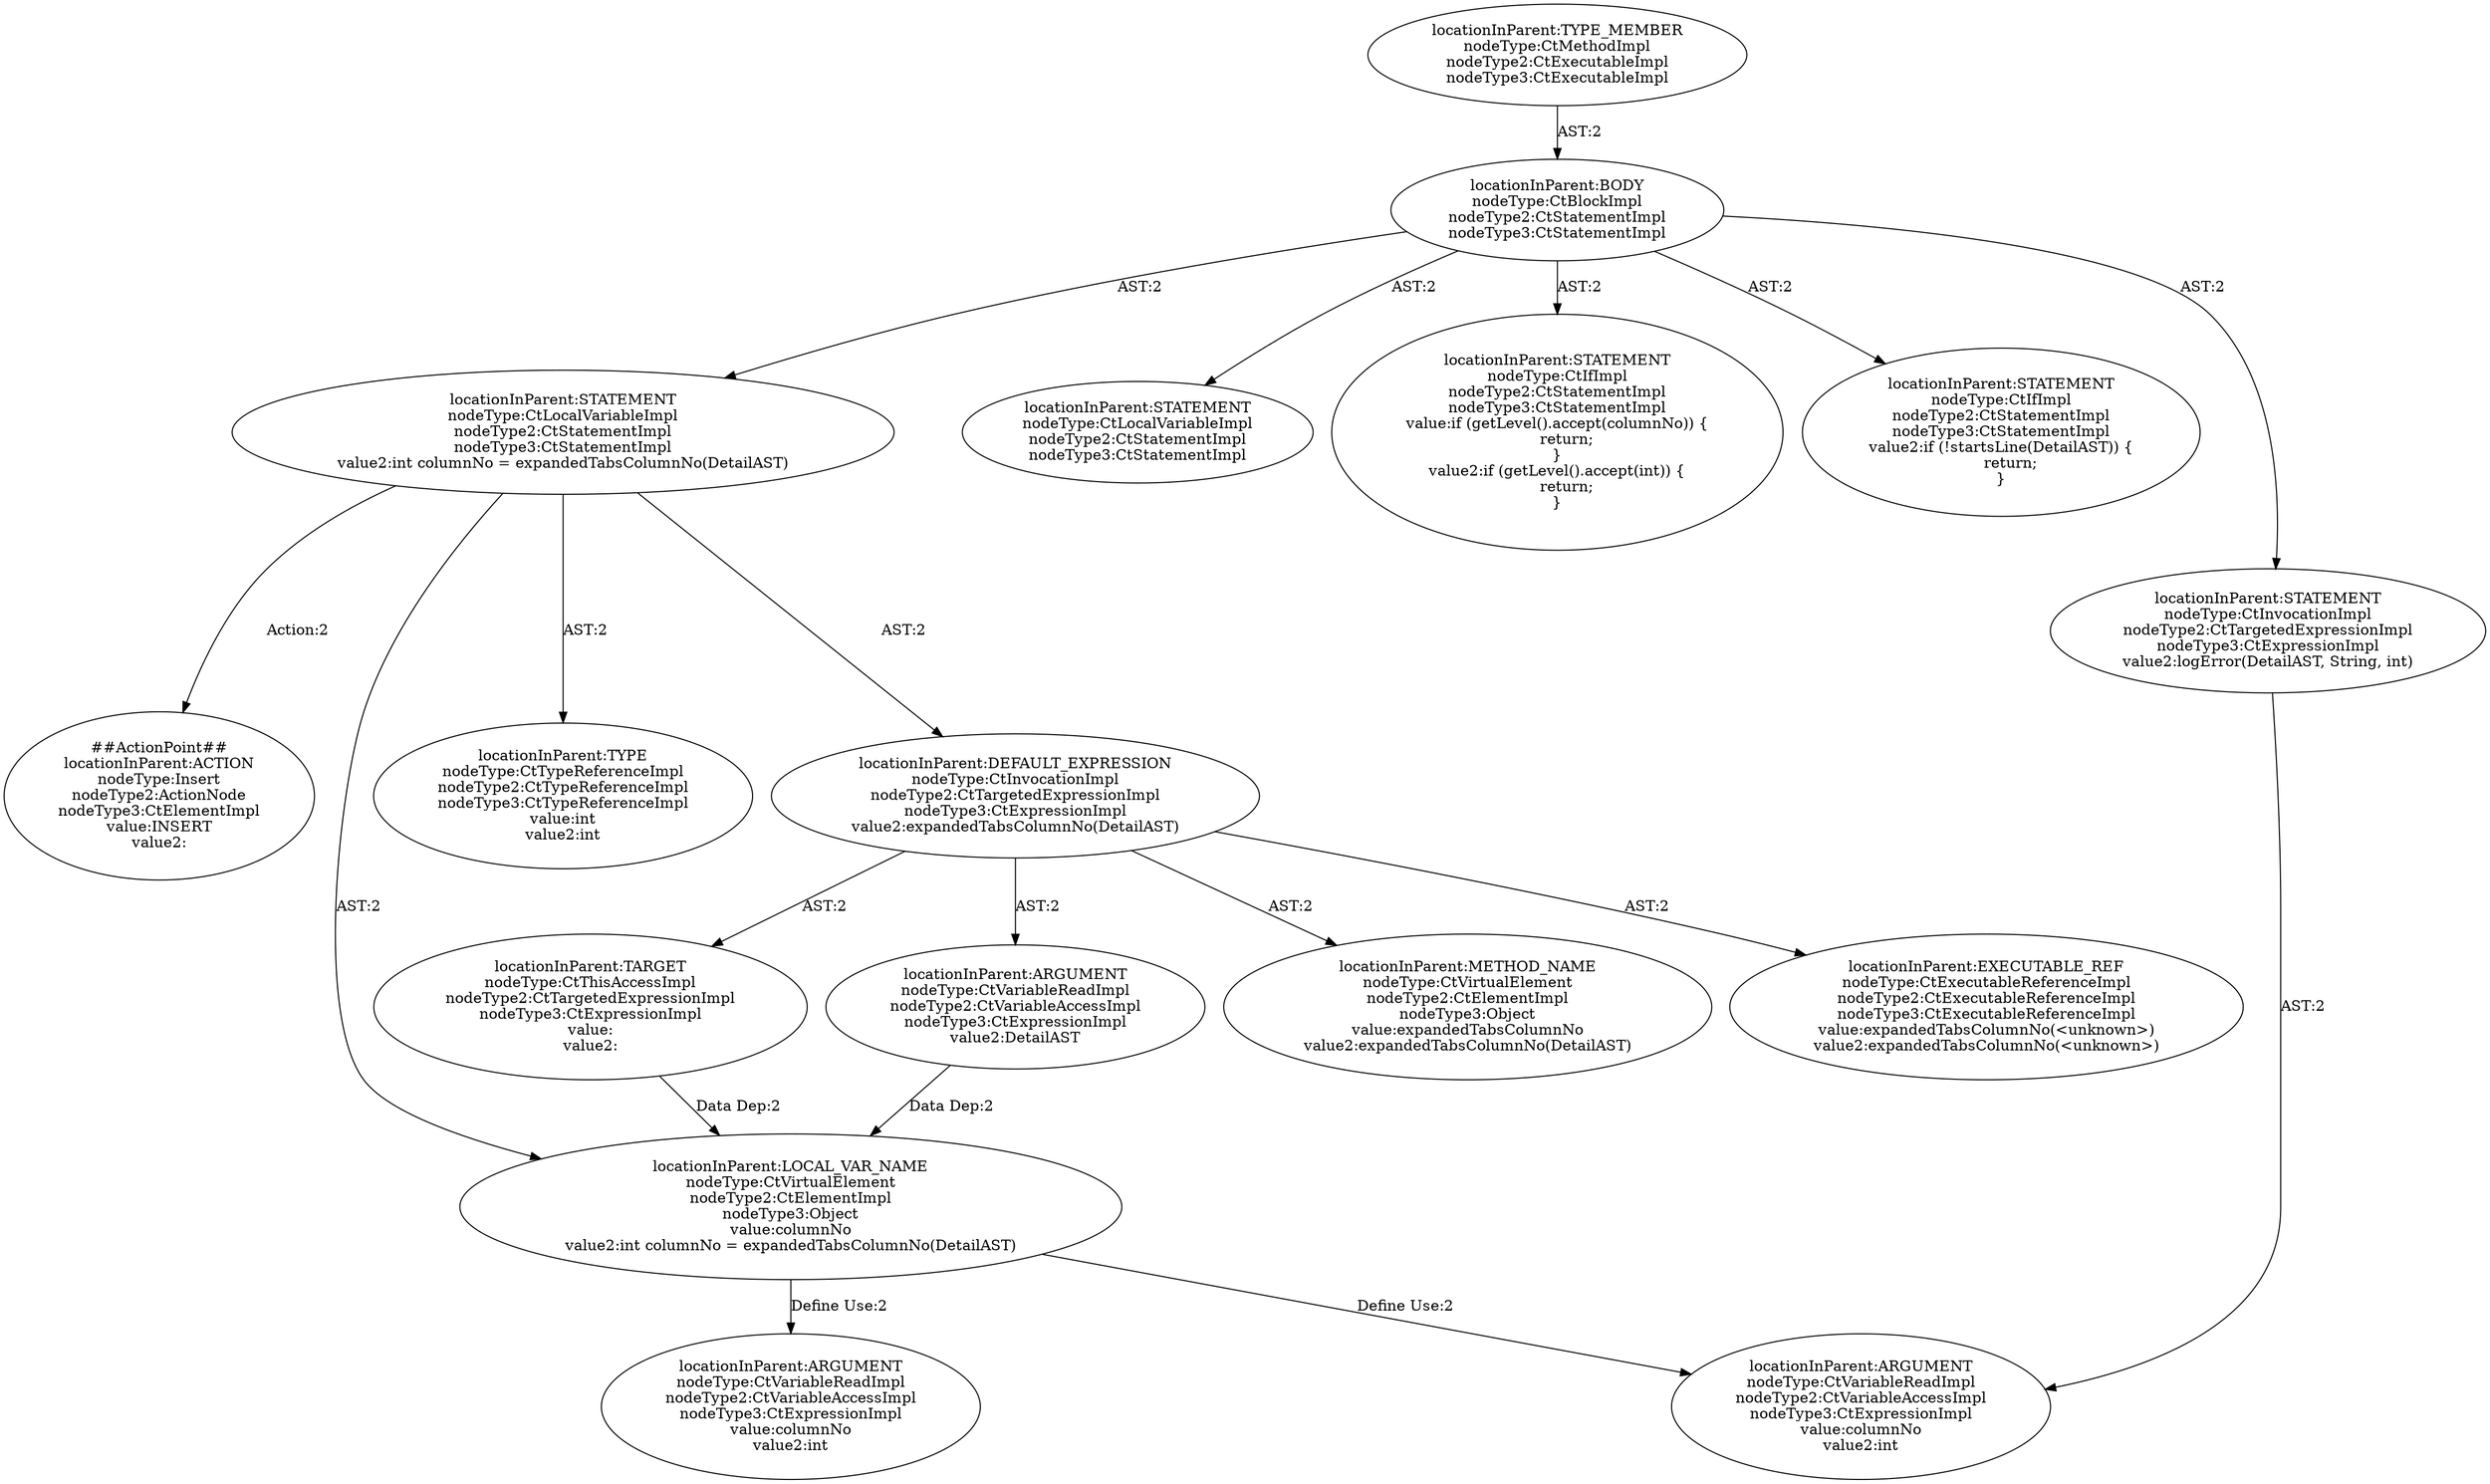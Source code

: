 digraph "Pattern" {
0 [label="##ActionPoint##
locationInParent:ACTION
nodeType:Insert
nodeType2:ActionNode
nodeType3:CtElementImpl
value:INSERT
value2:" shape=ellipse]
1 [label="locationInParent:STATEMENT
nodeType:CtLocalVariableImpl
nodeType2:CtStatementImpl
nodeType3:CtStatementImpl
value2:int columnNo = expandedTabsColumnNo(DetailAST)" shape=ellipse]
2 [label="locationInParent:BODY
nodeType:CtBlockImpl
nodeType2:CtStatementImpl
nodeType3:CtStatementImpl" shape=ellipse]
3 [label="locationInParent:TYPE_MEMBER
nodeType:CtMethodImpl
nodeType2:CtExecutableImpl
nodeType3:CtExecutableImpl" shape=ellipse]
4 [label="locationInParent:STATEMENT
nodeType:CtLocalVariableImpl
nodeType2:CtStatementImpl
nodeType3:CtStatementImpl" shape=ellipse]
5 [label="locationInParent:STATEMENT
nodeType:CtIfImpl
nodeType2:CtStatementImpl
nodeType3:CtStatementImpl
value:if (getLevel().accept(columnNo)) \{
    return;
\}
value2:if (getLevel().accept(int)) \{
    return;
\}" shape=ellipse]
6 [label="locationInParent:STATEMENT
nodeType:CtIfImpl
nodeType2:CtStatementImpl
nodeType3:CtStatementImpl
value2:if (!startsLine(DetailAST)) \{
    return;
\}" shape=ellipse]
7 [label="locationInParent:STATEMENT
nodeType:CtInvocationImpl
nodeType2:CtTargetedExpressionImpl
nodeType3:CtExpressionImpl
value2:logError(DetailAST, String, int)" shape=ellipse]
8 [label="locationInParent:LOCAL_VAR_NAME
nodeType:CtVirtualElement
nodeType2:CtElementImpl
nodeType3:Object
value:columnNo
value2:int columnNo = expandedTabsColumnNo(DetailAST)" shape=ellipse]
9 [label="locationInParent:TARGET
nodeType:CtThisAccessImpl
nodeType2:CtTargetedExpressionImpl
nodeType3:CtExpressionImpl
value:
value2:" shape=ellipse]
10 [label="locationInParent:ARGUMENT
nodeType:CtVariableReadImpl
nodeType2:CtVariableAccessImpl
nodeType3:CtExpressionImpl
value2:DetailAST" shape=ellipse]
11 [label="locationInParent:ARGUMENT
nodeType:CtVariableReadImpl
nodeType2:CtVariableAccessImpl
nodeType3:CtExpressionImpl
value:columnNo
value2:int" shape=ellipse]
12 [label="locationInParent:ARGUMENT
nodeType:CtVariableReadImpl
nodeType2:CtVariableAccessImpl
nodeType3:CtExpressionImpl
value:columnNo
value2:int" shape=ellipse]
13 [label="locationInParent:TYPE
nodeType:CtTypeReferenceImpl
nodeType2:CtTypeReferenceImpl
nodeType3:CtTypeReferenceImpl
value:int
value2:int" shape=ellipse]
14 [label="locationInParent:DEFAULT_EXPRESSION
nodeType:CtInvocationImpl
nodeType2:CtTargetedExpressionImpl
nodeType3:CtExpressionImpl
value2:expandedTabsColumnNo(DetailAST)" shape=ellipse]
15 [label="locationInParent:METHOD_NAME
nodeType:CtVirtualElement
nodeType2:CtElementImpl
nodeType3:Object
value:expandedTabsColumnNo
value2:expandedTabsColumnNo(DetailAST)" shape=ellipse]
16 [label="locationInParent:EXECUTABLE_REF
nodeType:CtExecutableReferenceImpl
nodeType2:CtExecutableReferenceImpl
nodeType3:CtExecutableReferenceImpl
value:expandedTabsColumnNo(<unknown>)
value2:expandedTabsColumnNo(<unknown>)" shape=ellipse]
1 -> 0 [label="Action:2"];
1 -> 8 [label="AST:2"];
1 -> 13 [label="AST:2"];
1 -> 14 [label="AST:2"];
2 -> 1 [label="AST:2"];
2 -> 4 [label="AST:2"];
2 -> 5 [label="AST:2"];
2 -> 6 [label="AST:2"];
2 -> 7 [label="AST:2"];
3 -> 2 [label="AST:2"];
7 -> 12 [label="AST:2"];
8 -> 11 [label="Define Use:2"];
8 -> 12 [label="Define Use:2"];
9 -> 8 [label="Data Dep:2"];
10 -> 8 [label="Data Dep:2"];
14 -> 9 [label="AST:2"];
14 -> 10 [label="AST:2"];
14 -> 15 [label="AST:2"];
14 -> 16 [label="AST:2"];
}